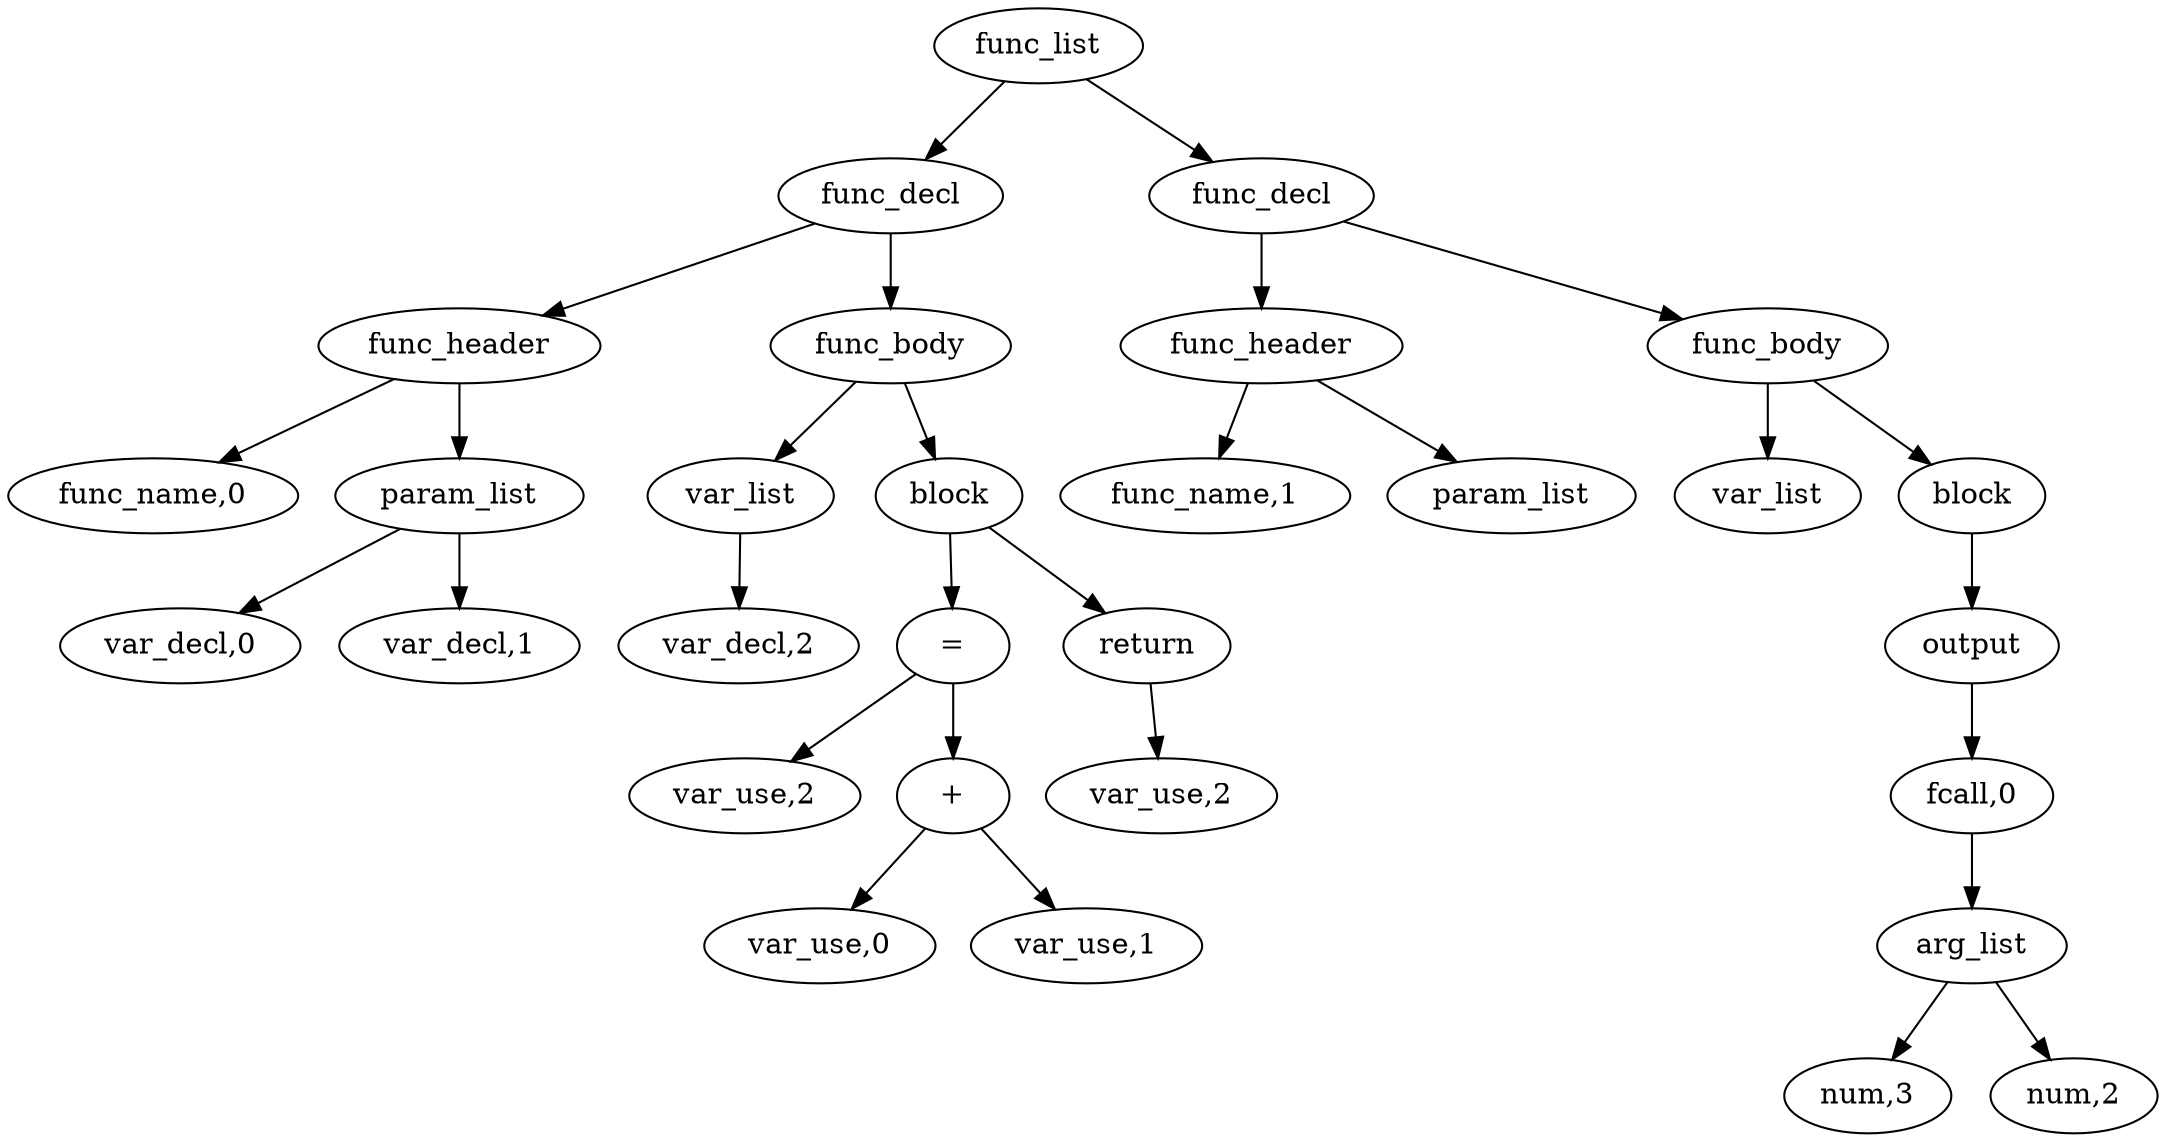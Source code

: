 digraph {
graph [ordering="out"];
node0[label="func_list"];
node1[label="func_decl"];
node2[label="func_header"];
node3[label="func_name,0"];
node2 -> node3;
node4[label="param_list"];
node5[label="var_decl,0"];
node4 -> node5;
node6[label="var_decl,1"];
node4 -> node6;
node2 -> node4;
node1 -> node2;
node7[label="func_body"];
node8[label="var_list"];
node9[label="var_decl,2"];
node8 -> node9;
node7 -> node8;
node10[label="block"];
node11[label="="];
node12[label="var_use,2"];
node11 -> node12;
node13[label="+"];
node14[label="var_use,0"];
node13 -> node14;
node15[label="var_use,1"];
node13 -> node15;
node11 -> node13;
node10 -> node11;
node16[label="return"];
node17[label="var_use,2"];
node16 -> node17;
node10 -> node16;
node7 -> node10;
node1 -> node7;
node0 -> node1;
node18[label="func_decl"];
node19[label="func_header"];
node20[label="func_name,1"];
node19 -> node20;
node21[label="param_list"];
node19 -> node21;
node18 -> node19;
node22[label="func_body"];
node23[label="var_list"];
node22 -> node23;
node24[label="block"];
node25[label="output"];
node26[label="fcall,0"];
node27[label="arg_list"];
node28[label="num,3"];
node27 -> node28;
node29[label="num,2"];
node27 -> node29;
node26 -> node27;
node25 -> node26;
node24 -> node25;
node22 -> node24;
node18 -> node22;
node0 -> node18;
}
